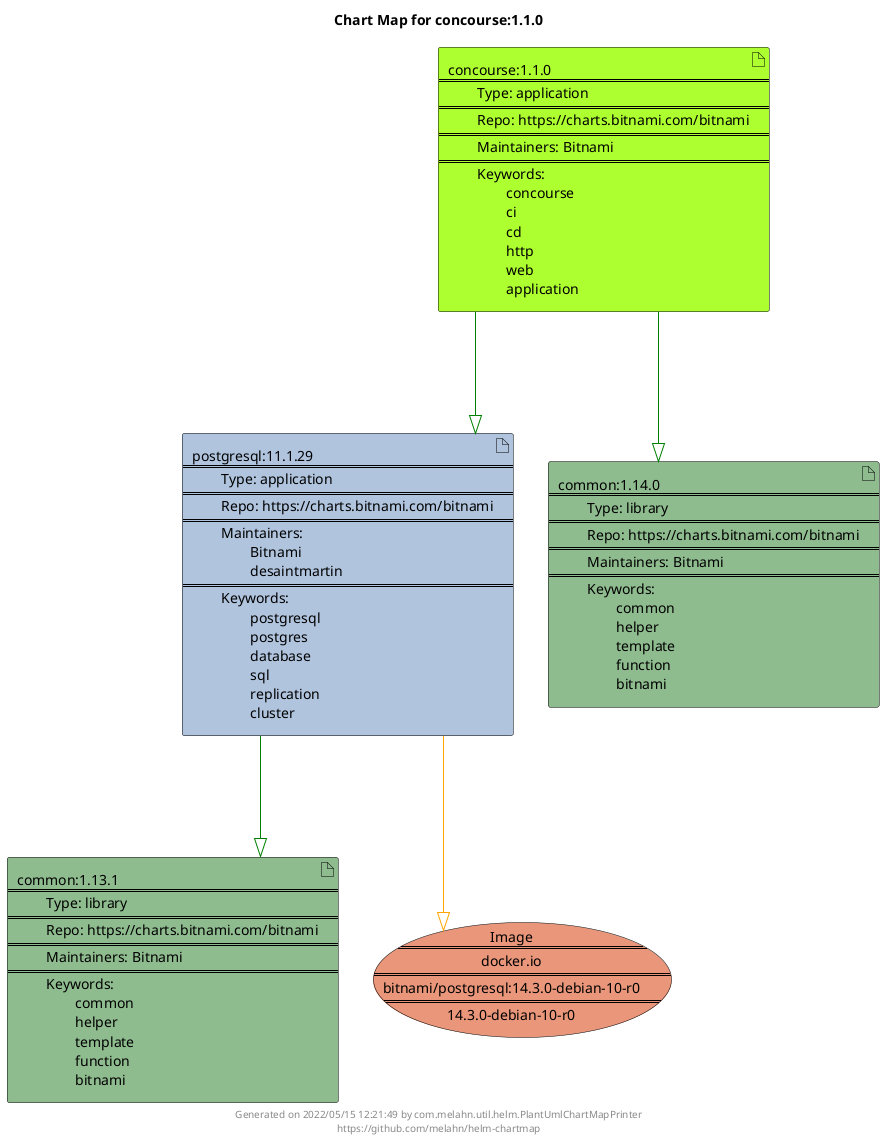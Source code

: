 @startuml
skinparam linetype ortho
skinparam backgroundColor white
skinparam usecaseBorderColor black
skinparam usecaseArrowColor LightSlateGray
skinparam artifactBorderColor black
skinparam artifactArrowColor LightSlateGray

title Chart Map for concourse:1.1.0

'There are 4 referenced Helm Charts
artifact "common:1.13.1\n====\n\tType: library\n====\n\tRepo: https://charts.bitnami.com/bitnami\n====\n\tMaintainers: Bitnami\n====\n\tKeywords: \n\t\tcommon\n\t\thelper\n\t\ttemplate\n\t\tfunction\n\t\tbitnami" as common_1_13_1 #DarkSeaGreen
artifact "postgresql:11.1.29\n====\n\tType: application\n====\n\tRepo: https://charts.bitnami.com/bitnami\n====\n\tMaintainers: \n\t\tBitnami\n\t\tdesaintmartin\n====\n\tKeywords: \n\t\tpostgresql\n\t\tpostgres\n\t\tdatabase\n\t\tsql\n\t\treplication\n\t\tcluster" as postgresql_11_1_29 #LightSteelBlue
artifact "common:1.14.0\n====\n\tType: library\n====\n\tRepo: https://charts.bitnami.com/bitnami\n====\n\tMaintainers: Bitnami\n====\n\tKeywords: \n\t\tcommon\n\t\thelper\n\t\ttemplate\n\t\tfunction\n\t\tbitnami" as common_1_14_0 #DarkSeaGreen
artifact "concourse:1.1.0\n====\n\tType: application\n====\n\tRepo: https://charts.bitnami.com/bitnami\n====\n\tMaintainers: Bitnami\n====\n\tKeywords: \n\t\tconcourse\n\t\tci\n\t\tcd\n\t\thttp\n\t\tweb\n\t\tapplication" as concourse_1_1_0 #GreenYellow

'There is one referenced Docker Image
usecase "Image\n====\ndocker.io\n====\nbitnami/postgresql:14.3.0-debian-10-r0\n====\n14.3.0-debian-10-r0" as docker_io_bitnami_postgresql_14_3_0_debian_10_r0 #DarkSalmon

'Chart Dependencies
concourse_1_1_0--[#green]-|>postgresql_11_1_29
postgresql_11_1_29--[#green]-|>common_1_13_1
concourse_1_1_0--[#green]-|>common_1_14_0
postgresql_11_1_29--[#orange]-|>docker_io_bitnami_postgresql_14_3_0_debian_10_r0

center footer Generated on 2022/05/15 12:21:49 by com.melahn.util.helm.PlantUmlChartMapPrinter\nhttps://github.com/melahn/helm-chartmap
@enduml
